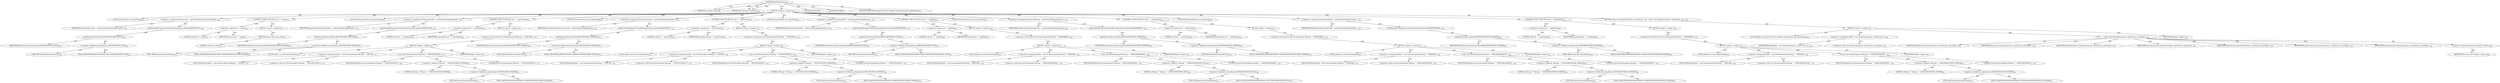 digraph "getSpecification" {  
"111669149714" [label = <(METHOD,getSpecification)<SUB>602</SUB>> ]
"115964117029" [label = <(PARAM,final String section)<SUB>602</SUB>> ]
"115964117030" [label = <(PARAM,final Attributes attributes)<SUB>603</SUB>> ]
"25769803827" [label = <(BLOCK,&lt;empty&gt;,&lt;empty&gt;)<SUB>604</SUB>> ]
"94489280539" [label = <(LOCAL,String name: java.lang.String)<SUB>608</SUB>> ]
"30064771319" [label = <(&lt;operator&gt;.assignment,String name = getTrimmedString(attributes.getVa...)<SUB>608</SUB>> ]
"68719476952" [label = <(IDENTIFIER,name,String name = getTrimmedString(attributes.getVa...)<SUB>608</SUB>> ]
"30064771320" [label = <(getTrimmedString,getTrimmedString(attributes.getValue(SPECIFICAT...)<SUB>609</SUB>> ]
"30064771321" [label = <(getValue,attributes.getValue(SPECIFICATION_TITLE))<SUB>609</SUB>> ]
"68719476953" [label = <(IDENTIFIER,attributes,attributes.getValue(SPECIFICATION_TITLE))<SUB>609</SUB>> ]
"30064771322" [label = <(&lt;operator&gt;.fieldAccess,Specification.SPECIFICATION_TITLE)<SUB>609</SUB>> ]
"180388626450" [label = <(TYPE_REF,Specification,Specification)<SUB>609</SUB>> ]
"55834574895" [label = <(FIELD_IDENTIFIER,SPECIFICATION_TITLE,SPECIFICATION_TITLE)<SUB>609</SUB>> ]
"47244640286" [label = <(CONTROL_STRUCTURE,IF,if (null == name))<SUB>610</SUB>> ]
"30064771323" [label = <(&lt;operator&gt;.equals,null == name)<SUB>610</SUB>> ]
"90194313255" [label = <(LITERAL,null,null == name)<SUB>610</SUB>> ]
"68719476954" [label = <(IDENTIFIER,name,null == name)<SUB>610</SUB>> ]
"25769803828" [label = <(BLOCK,&lt;empty&gt;,&lt;empty&gt;)<SUB>610</SUB>> ]
"146028888088" [label = <(RETURN,return null;,return null;)<SUB>611</SUB>> ]
"90194313256" [label = <(LITERAL,null,return null;)<SUB>611</SUB>> ]
"94489280540" [label = <(LOCAL,String specVendor: java.lang.String)<SUB>614</SUB>> ]
"30064771324" [label = <(&lt;operator&gt;.assignment,String specVendor = getTrimmedString(attributes...)<SUB>614</SUB>> ]
"68719476955" [label = <(IDENTIFIER,specVendor,String specVendor = getTrimmedString(attributes...)<SUB>614</SUB>> ]
"30064771325" [label = <(getTrimmedString,getTrimmedString(attributes.getValue(SPECIFICAT...)<SUB>615</SUB>> ]
"30064771326" [label = <(getValue,attributes.getValue(SPECIFICATION_VENDOR))<SUB>615</SUB>> ]
"68719476956" [label = <(IDENTIFIER,attributes,attributes.getValue(SPECIFICATION_VENDOR))<SUB>615</SUB>> ]
"30064771327" [label = <(&lt;operator&gt;.fieldAccess,Specification.SPECIFICATION_VENDOR)<SUB>615</SUB>> ]
"180388626451" [label = <(TYPE_REF,Specification,Specification)<SUB>615</SUB>> ]
"55834574896" [label = <(FIELD_IDENTIFIER,SPECIFICATION_VENDOR,SPECIFICATION_VENDOR)<SUB>615</SUB>> ]
"47244640287" [label = <(CONTROL_STRUCTURE,IF,if (null == specVendor))<SUB>616</SUB>> ]
"30064771328" [label = <(&lt;operator&gt;.equals,null == specVendor)<SUB>616</SUB>> ]
"90194313257" [label = <(LITERAL,null,null == specVendor)<SUB>616</SUB>> ]
"68719476957" [label = <(IDENTIFIER,specVendor,null == specVendor)<SUB>616</SUB>> ]
"25769803829" [label = <(BLOCK,&lt;empty&gt;,&lt;empty&gt;)<SUB>616</SUB>> ]
"30064771329" [label = <(&lt;operator&gt;.throw,throw new ParseException(&quot;Missing &quot; + SPECIFICA...)<SUB>617</SUB>> ]
"25769803830" [label = <(BLOCK,&lt;empty&gt;,&lt;empty&gt;)<SUB>617</SUB>> ]
"94489280541" [label = <(LOCAL,$obj1: java.text.ParseException)<SUB>617</SUB>> ]
"30064771330" [label = <(&lt;operator&gt;.assignment,$obj1 = new ParseException(&quot;Missing &quot; + SPECIFI...)<SUB>617</SUB>> ]
"68719476958" [label = <(IDENTIFIER,$obj1,$obj1 = new ParseException(&quot;Missing &quot; + SPECIFI...)<SUB>617</SUB>> ]
"30064771331" [label = <(&lt;operator&gt;.alloc,new ParseException(&quot;Missing &quot; + SPECIFICATION_V...)<SUB>617</SUB>> ]
"30064771332" [label = <(&lt;init&gt;,new ParseException(&quot;Missing &quot; + SPECIFICATION_V...)<SUB>617</SUB>> ]
"68719476959" [label = <(IDENTIFIER,$obj1,new ParseException(&quot;Missing &quot; + SPECIFICATION_V...)<SUB>617</SUB>> ]
"30064771333" [label = <(&lt;operator&gt;.addition,&quot;Missing &quot; + SPECIFICATION_VENDOR)<SUB>617</SUB>> ]
"90194313258" [label = <(LITERAL,&quot;Missing &quot;,&quot;Missing &quot; + SPECIFICATION_VENDOR)<SUB>617</SUB>> ]
"30064771334" [label = <(&lt;operator&gt;.fieldAccess,Specification.SPECIFICATION_VENDOR)<SUB>617</SUB>> ]
"180388626452" [label = <(TYPE_REF,Specification,Specification)<SUB>617</SUB>> ]
"55834574897" [label = <(FIELD_IDENTIFIER,SPECIFICATION_VENDOR,SPECIFICATION_VENDOR)<SUB>617</SUB>> ]
"90194313259" [label = <(LITERAL,0,new ParseException(&quot;Missing &quot; + SPECIFICATION_V...)<SUB>617</SUB>> ]
"68719476960" [label = <(IDENTIFIER,$obj1,&lt;empty&gt;)<SUB>617</SUB>> ]
"94489280542" [label = <(LOCAL,String specVersion: java.lang.String)<SUB>620</SUB>> ]
"30064771335" [label = <(&lt;operator&gt;.assignment,String specVersion = getTrimmedString(attribute...)<SUB>620</SUB>> ]
"68719476961" [label = <(IDENTIFIER,specVersion,String specVersion = getTrimmedString(attribute...)<SUB>620</SUB>> ]
"30064771336" [label = <(getTrimmedString,getTrimmedString(attributes.getValue(SPECIFICAT...)<SUB>621</SUB>> ]
"30064771337" [label = <(getValue,attributes.getValue(SPECIFICATION_VERSION))<SUB>621</SUB>> ]
"68719476962" [label = <(IDENTIFIER,attributes,attributes.getValue(SPECIFICATION_VERSION))<SUB>621</SUB>> ]
"30064771338" [label = <(&lt;operator&gt;.fieldAccess,Specification.SPECIFICATION_VERSION)<SUB>621</SUB>> ]
"180388626453" [label = <(TYPE_REF,Specification,Specification)<SUB>621</SUB>> ]
"55834574898" [label = <(FIELD_IDENTIFIER,SPECIFICATION_VERSION,SPECIFICATION_VERSION)<SUB>621</SUB>> ]
"47244640288" [label = <(CONTROL_STRUCTURE,IF,if (null == specVersion))<SUB>622</SUB>> ]
"30064771339" [label = <(&lt;operator&gt;.equals,null == specVersion)<SUB>622</SUB>> ]
"90194313260" [label = <(LITERAL,null,null == specVersion)<SUB>622</SUB>> ]
"68719476963" [label = <(IDENTIFIER,specVersion,null == specVersion)<SUB>622</SUB>> ]
"25769803831" [label = <(BLOCK,&lt;empty&gt;,&lt;empty&gt;)<SUB>622</SUB>> ]
"30064771340" [label = <(&lt;operator&gt;.throw,throw new ParseException(&quot;Missing &quot; + SPECIFICA...)<SUB>623</SUB>> ]
"25769803832" [label = <(BLOCK,&lt;empty&gt;,&lt;empty&gt;)<SUB>623</SUB>> ]
"94489280543" [label = <(LOCAL,$obj2: java.text.ParseException)<SUB>623</SUB>> ]
"30064771341" [label = <(&lt;operator&gt;.assignment,$obj2 = new ParseException(&quot;Missing &quot; + SPECIFI...)<SUB>623</SUB>> ]
"68719476964" [label = <(IDENTIFIER,$obj2,$obj2 = new ParseException(&quot;Missing &quot; + SPECIFI...)<SUB>623</SUB>> ]
"30064771342" [label = <(&lt;operator&gt;.alloc,new ParseException(&quot;Missing &quot; + SPECIFICATION_V...)<SUB>623</SUB>> ]
"30064771343" [label = <(&lt;init&gt;,new ParseException(&quot;Missing &quot; + SPECIFICATION_V...)<SUB>623</SUB>> ]
"68719476965" [label = <(IDENTIFIER,$obj2,new ParseException(&quot;Missing &quot; + SPECIFICATION_V...)<SUB>623</SUB>> ]
"30064771344" [label = <(&lt;operator&gt;.addition,&quot;Missing &quot; + SPECIFICATION_VERSION)<SUB>623</SUB>> ]
"90194313261" [label = <(LITERAL,&quot;Missing &quot;,&quot;Missing &quot; + SPECIFICATION_VERSION)<SUB>623</SUB>> ]
"30064771345" [label = <(&lt;operator&gt;.fieldAccess,Specification.SPECIFICATION_VERSION)<SUB>623</SUB>> ]
"180388626454" [label = <(TYPE_REF,Specification,Specification)<SUB>623</SUB>> ]
"55834574899" [label = <(FIELD_IDENTIFIER,SPECIFICATION_VERSION,SPECIFICATION_VERSION)<SUB>623</SUB>> ]
"90194313262" [label = <(LITERAL,0,new ParseException(&quot;Missing &quot; + SPECIFICATION_V...)<SUB>623</SUB>> ]
"68719476966" [label = <(IDENTIFIER,$obj2,&lt;empty&gt;)<SUB>623</SUB>> ]
"94489280544" [label = <(LOCAL,String impTitle: java.lang.String)<SUB>626</SUB>> ]
"30064771346" [label = <(&lt;operator&gt;.assignment,String impTitle = getTrimmedString(attributes.g...)<SUB>626</SUB>> ]
"68719476967" [label = <(IDENTIFIER,impTitle,String impTitle = getTrimmedString(attributes.g...)<SUB>626</SUB>> ]
"30064771347" [label = <(getTrimmedString,getTrimmedString(attributes.getValue(IMPLEMENTA...)<SUB>627</SUB>> ]
"30064771348" [label = <(getValue,attributes.getValue(IMPLEMENTATION_TITLE))<SUB>627</SUB>> ]
"68719476968" [label = <(IDENTIFIER,attributes,attributes.getValue(IMPLEMENTATION_TITLE))<SUB>627</SUB>> ]
"30064771349" [label = <(&lt;operator&gt;.fieldAccess,Specification.IMPLEMENTATION_TITLE)<SUB>627</SUB>> ]
"180388626455" [label = <(TYPE_REF,Specification,Specification)<SUB>627</SUB>> ]
"55834574900" [label = <(FIELD_IDENTIFIER,IMPLEMENTATION_TITLE,IMPLEMENTATION_TITLE)<SUB>627</SUB>> ]
"47244640289" [label = <(CONTROL_STRUCTURE,IF,if (null == impTitle))<SUB>628</SUB>> ]
"30064771350" [label = <(&lt;operator&gt;.equals,null == impTitle)<SUB>628</SUB>> ]
"90194313263" [label = <(LITERAL,null,null == impTitle)<SUB>628</SUB>> ]
"68719476969" [label = <(IDENTIFIER,impTitle,null == impTitle)<SUB>628</SUB>> ]
"25769803833" [label = <(BLOCK,&lt;empty&gt;,&lt;empty&gt;)<SUB>628</SUB>> ]
"30064771351" [label = <(&lt;operator&gt;.throw,throw new ParseException(&quot;Missing &quot; + IMPLEMENT...)<SUB>629</SUB>> ]
"25769803834" [label = <(BLOCK,&lt;empty&gt;,&lt;empty&gt;)<SUB>629</SUB>> ]
"94489280545" [label = <(LOCAL,$obj3: java.text.ParseException)<SUB>629</SUB>> ]
"30064771352" [label = <(&lt;operator&gt;.assignment,$obj3 = new ParseException(&quot;Missing &quot; + IMPLEME...)<SUB>629</SUB>> ]
"68719476970" [label = <(IDENTIFIER,$obj3,$obj3 = new ParseException(&quot;Missing &quot; + IMPLEME...)<SUB>629</SUB>> ]
"30064771353" [label = <(&lt;operator&gt;.alloc,new ParseException(&quot;Missing &quot; + IMPLEMENTATION_...)<SUB>629</SUB>> ]
"30064771354" [label = <(&lt;init&gt;,new ParseException(&quot;Missing &quot; + IMPLEMENTATION_...)<SUB>629</SUB>> ]
"68719476971" [label = <(IDENTIFIER,$obj3,new ParseException(&quot;Missing &quot; + IMPLEMENTATION_...)<SUB>629</SUB>> ]
"30064771355" [label = <(&lt;operator&gt;.addition,&quot;Missing &quot; + IMPLEMENTATION_TITLE)<SUB>629</SUB>> ]
"90194313264" [label = <(LITERAL,&quot;Missing &quot;,&quot;Missing &quot; + IMPLEMENTATION_TITLE)<SUB>629</SUB>> ]
"30064771356" [label = <(&lt;operator&gt;.fieldAccess,Specification.IMPLEMENTATION_TITLE)<SUB>629</SUB>> ]
"180388626456" [label = <(TYPE_REF,Specification,Specification)<SUB>629</SUB>> ]
"55834574901" [label = <(FIELD_IDENTIFIER,IMPLEMENTATION_TITLE,IMPLEMENTATION_TITLE)<SUB>629</SUB>> ]
"90194313265" [label = <(LITERAL,0,new ParseException(&quot;Missing &quot; + IMPLEMENTATION_...)<SUB>629</SUB>> ]
"68719476972" [label = <(IDENTIFIER,$obj3,&lt;empty&gt;)<SUB>629</SUB>> ]
"94489280546" [label = <(LOCAL,String impVersion: java.lang.String)<SUB>632</SUB>> ]
"30064771357" [label = <(&lt;operator&gt;.assignment,String impVersion = getTrimmedString(attributes...)<SUB>632</SUB>> ]
"68719476973" [label = <(IDENTIFIER,impVersion,String impVersion = getTrimmedString(attributes...)<SUB>632</SUB>> ]
"30064771358" [label = <(getTrimmedString,getTrimmedString(attributes.getValue(IMPLEMENTA...)<SUB>633</SUB>> ]
"30064771359" [label = <(getValue,attributes.getValue(IMPLEMENTATION_VERSION))<SUB>633</SUB>> ]
"68719476974" [label = <(IDENTIFIER,attributes,attributes.getValue(IMPLEMENTATION_VERSION))<SUB>633</SUB>> ]
"30064771360" [label = <(&lt;operator&gt;.fieldAccess,Specification.IMPLEMENTATION_VERSION)<SUB>633</SUB>> ]
"180388626457" [label = <(TYPE_REF,Specification,Specification)<SUB>633</SUB>> ]
"55834574902" [label = <(FIELD_IDENTIFIER,IMPLEMENTATION_VERSION,IMPLEMENTATION_VERSION)<SUB>633</SUB>> ]
"47244640290" [label = <(CONTROL_STRUCTURE,IF,if (null == impVersion))<SUB>634</SUB>> ]
"30064771361" [label = <(&lt;operator&gt;.equals,null == impVersion)<SUB>634</SUB>> ]
"90194313266" [label = <(LITERAL,null,null == impVersion)<SUB>634</SUB>> ]
"68719476975" [label = <(IDENTIFIER,impVersion,null == impVersion)<SUB>634</SUB>> ]
"25769803835" [label = <(BLOCK,&lt;empty&gt;,&lt;empty&gt;)<SUB>634</SUB>> ]
"30064771362" [label = <(&lt;operator&gt;.throw,throw new ParseException(&quot;Missing &quot; + IMPLEMENT...)<SUB>635</SUB>> ]
"25769803836" [label = <(BLOCK,&lt;empty&gt;,&lt;empty&gt;)<SUB>635</SUB>> ]
"94489280547" [label = <(LOCAL,$obj4: java.text.ParseException)<SUB>635</SUB>> ]
"30064771363" [label = <(&lt;operator&gt;.assignment,$obj4 = new ParseException(&quot;Missing &quot; + IMPLEME...)<SUB>635</SUB>> ]
"68719476976" [label = <(IDENTIFIER,$obj4,$obj4 = new ParseException(&quot;Missing &quot; + IMPLEME...)<SUB>635</SUB>> ]
"30064771364" [label = <(&lt;operator&gt;.alloc,new ParseException(&quot;Missing &quot; + IMPLEMENTATION_...)<SUB>635</SUB>> ]
"30064771365" [label = <(&lt;init&gt;,new ParseException(&quot;Missing &quot; + IMPLEMENTATION_...)<SUB>635</SUB>> ]
"68719476977" [label = <(IDENTIFIER,$obj4,new ParseException(&quot;Missing &quot; + IMPLEMENTATION_...)<SUB>635</SUB>> ]
"30064771366" [label = <(&lt;operator&gt;.addition,&quot;Missing &quot; + IMPLEMENTATION_VERSION)<SUB>635</SUB>> ]
"90194313267" [label = <(LITERAL,&quot;Missing &quot;,&quot;Missing &quot; + IMPLEMENTATION_VERSION)<SUB>635</SUB>> ]
"30064771367" [label = <(&lt;operator&gt;.fieldAccess,Specification.IMPLEMENTATION_VERSION)<SUB>635</SUB>> ]
"180388626458" [label = <(TYPE_REF,Specification,Specification)<SUB>635</SUB>> ]
"55834574903" [label = <(FIELD_IDENTIFIER,IMPLEMENTATION_VERSION,IMPLEMENTATION_VERSION)<SUB>635</SUB>> ]
"90194313268" [label = <(LITERAL,0,new ParseException(&quot;Missing &quot; + IMPLEMENTATION_...)<SUB>635</SUB>> ]
"68719476978" [label = <(IDENTIFIER,$obj4,&lt;empty&gt;)<SUB>635</SUB>> ]
"94489280548" [label = <(LOCAL,String impVendor: java.lang.String)<SUB>638</SUB>> ]
"30064771368" [label = <(&lt;operator&gt;.assignment,String impVendor = getTrimmedString(attributes....)<SUB>638</SUB>> ]
"68719476979" [label = <(IDENTIFIER,impVendor,String impVendor = getTrimmedString(attributes....)<SUB>638</SUB>> ]
"30064771369" [label = <(getTrimmedString,getTrimmedString(attributes.getValue(IMPLEMENTA...)<SUB>639</SUB>> ]
"30064771370" [label = <(getValue,attributes.getValue(IMPLEMENTATION_VENDOR))<SUB>639</SUB>> ]
"68719476980" [label = <(IDENTIFIER,attributes,attributes.getValue(IMPLEMENTATION_VENDOR))<SUB>639</SUB>> ]
"30064771371" [label = <(&lt;operator&gt;.fieldAccess,Specification.IMPLEMENTATION_VENDOR)<SUB>639</SUB>> ]
"180388626459" [label = <(TYPE_REF,Specification,Specification)<SUB>639</SUB>> ]
"55834574904" [label = <(FIELD_IDENTIFIER,IMPLEMENTATION_VENDOR,IMPLEMENTATION_VENDOR)<SUB>639</SUB>> ]
"47244640291" [label = <(CONTROL_STRUCTURE,IF,if (null == impVendor))<SUB>640</SUB>> ]
"30064771372" [label = <(&lt;operator&gt;.equals,null == impVendor)<SUB>640</SUB>> ]
"90194313269" [label = <(LITERAL,null,null == impVendor)<SUB>640</SUB>> ]
"68719476981" [label = <(IDENTIFIER,impVendor,null == impVendor)<SUB>640</SUB>> ]
"25769803837" [label = <(BLOCK,&lt;empty&gt;,&lt;empty&gt;)<SUB>640</SUB>> ]
"30064771373" [label = <(&lt;operator&gt;.throw,throw new ParseException(&quot;Missing &quot; + IMPLEMENT...)<SUB>641</SUB>> ]
"25769803838" [label = <(BLOCK,&lt;empty&gt;,&lt;empty&gt;)<SUB>641</SUB>> ]
"94489280549" [label = <(LOCAL,$obj5: java.text.ParseException)<SUB>641</SUB>> ]
"30064771374" [label = <(&lt;operator&gt;.assignment,$obj5 = new ParseException(&quot;Missing &quot; + IMPLEME...)<SUB>641</SUB>> ]
"68719476982" [label = <(IDENTIFIER,$obj5,$obj5 = new ParseException(&quot;Missing &quot; + IMPLEME...)<SUB>641</SUB>> ]
"30064771375" [label = <(&lt;operator&gt;.alloc,new ParseException(&quot;Missing &quot; + IMPLEMENTATION_...)<SUB>641</SUB>> ]
"30064771376" [label = <(&lt;init&gt;,new ParseException(&quot;Missing &quot; + IMPLEMENTATION_...)<SUB>641</SUB>> ]
"68719476983" [label = <(IDENTIFIER,$obj5,new ParseException(&quot;Missing &quot; + IMPLEMENTATION_...)<SUB>641</SUB>> ]
"30064771377" [label = <(&lt;operator&gt;.addition,&quot;Missing &quot; + IMPLEMENTATION_VENDOR)<SUB>641</SUB>> ]
"90194313270" [label = <(LITERAL,&quot;Missing &quot;,&quot;Missing &quot; + IMPLEMENTATION_VENDOR)<SUB>641</SUB>> ]
"30064771378" [label = <(&lt;operator&gt;.fieldAccess,Specification.IMPLEMENTATION_VENDOR)<SUB>641</SUB>> ]
"180388626460" [label = <(TYPE_REF,Specification,Specification)<SUB>641</SUB>> ]
"55834574905" [label = <(FIELD_IDENTIFIER,IMPLEMENTATION_VENDOR,IMPLEMENTATION_VENDOR)<SUB>641</SUB>> ]
"90194313271" [label = <(LITERAL,0,new ParseException(&quot;Missing &quot; + IMPLEMENTATION_...)<SUB>641</SUB>> ]
"68719476984" [label = <(IDENTIFIER,$obj5,&lt;empty&gt;)<SUB>641</SUB>> ]
"146028888089" [label = <(RETURN,return new Specification(name, specVersion, spe...,return new Specification(name, specVersion, spe...)<SUB>644</SUB>> ]
"25769803839" [label = <(BLOCK,&lt;empty&gt;,&lt;empty&gt;)<SUB>644</SUB>> ]
"94489280550" [label = <(LOCAL,$obj6: org.apache.tools.ant.taskdefs.optional.extension.Specification)<SUB>644</SUB>> ]
"30064771379" [label = <(&lt;operator&gt;.assignment,$obj6 = new Specification(name, specVersion, sp...)<SUB>644</SUB>> ]
"68719476985" [label = <(IDENTIFIER,$obj6,$obj6 = new Specification(name, specVersion, sp...)<SUB>644</SUB>> ]
"30064771380" [label = <(&lt;operator&gt;.alloc,new Specification(name, specVersion, specVendor...)<SUB>644</SUB>> ]
"30064771381" [label = <(&lt;init&gt;,new Specification(name, specVersion, specVendor...)<SUB>644</SUB>> ]
"68719476986" [label = <(IDENTIFIER,$obj6,new Specification(name, specVersion, specVendor...)<SUB>644</SUB>> ]
"68719476987" [label = <(IDENTIFIER,name,new Specification(name, specVersion, specVendor...)<SUB>644</SUB>> ]
"68719476988" [label = <(IDENTIFIER,specVersion,new Specification(name, specVersion, specVendor...)<SUB>644</SUB>> ]
"68719476989" [label = <(IDENTIFIER,specVendor,new Specification(name, specVersion, specVendor...)<SUB>644</SUB>> ]
"68719476990" [label = <(IDENTIFIER,impTitle,new Specification(name, specVersion, specVendor...)<SUB>645</SUB>> ]
"68719476991" [label = <(IDENTIFIER,impVersion,new Specification(name, specVersion, specVendor...)<SUB>645</SUB>> ]
"68719476992" [label = <(IDENTIFIER,impVendor,new Specification(name, specVersion, specVendor...)<SUB>645</SUB>> ]
"30064771382" [label = <(&lt;operator&gt;.arrayInitializer,new String[] { section })<SUB>646</SUB>> ]
"68719476993" [label = <(IDENTIFIER,section,new String[] { section })<SUB>646</SUB>> ]
"68719476994" [label = <(IDENTIFIER,$obj6,&lt;empty&gt;)<SUB>644</SUB>> ]
"133143986241" [label = <(MODIFIER,PRIVATE)> ]
"133143986242" [label = <(MODIFIER,STATIC)> ]
"128849018898" [label = <(METHOD_RETURN,org.apache.tools.ant.taskdefs.optional.extension.Specification)<SUB>602</SUB>> ]
  "111669149714" -> "115964117029"  [ label = "AST: "] 
  "111669149714" -> "115964117030"  [ label = "AST: "] 
  "111669149714" -> "25769803827"  [ label = "AST: "] 
  "111669149714" -> "133143986241"  [ label = "AST: "] 
  "111669149714" -> "133143986242"  [ label = "AST: "] 
  "111669149714" -> "128849018898"  [ label = "AST: "] 
  "25769803827" -> "94489280539"  [ label = "AST: "] 
  "25769803827" -> "30064771319"  [ label = "AST: "] 
  "25769803827" -> "47244640286"  [ label = "AST: "] 
  "25769803827" -> "94489280540"  [ label = "AST: "] 
  "25769803827" -> "30064771324"  [ label = "AST: "] 
  "25769803827" -> "47244640287"  [ label = "AST: "] 
  "25769803827" -> "94489280542"  [ label = "AST: "] 
  "25769803827" -> "30064771335"  [ label = "AST: "] 
  "25769803827" -> "47244640288"  [ label = "AST: "] 
  "25769803827" -> "94489280544"  [ label = "AST: "] 
  "25769803827" -> "30064771346"  [ label = "AST: "] 
  "25769803827" -> "47244640289"  [ label = "AST: "] 
  "25769803827" -> "94489280546"  [ label = "AST: "] 
  "25769803827" -> "30064771357"  [ label = "AST: "] 
  "25769803827" -> "47244640290"  [ label = "AST: "] 
  "25769803827" -> "94489280548"  [ label = "AST: "] 
  "25769803827" -> "30064771368"  [ label = "AST: "] 
  "25769803827" -> "47244640291"  [ label = "AST: "] 
  "25769803827" -> "146028888089"  [ label = "AST: "] 
  "30064771319" -> "68719476952"  [ label = "AST: "] 
  "30064771319" -> "30064771320"  [ label = "AST: "] 
  "30064771320" -> "30064771321"  [ label = "AST: "] 
  "30064771321" -> "68719476953"  [ label = "AST: "] 
  "30064771321" -> "30064771322"  [ label = "AST: "] 
  "30064771322" -> "180388626450"  [ label = "AST: "] 
  "30064771322" -> "55834574895"  [ label = "AST: "] 
  "47244640286" -> "30064771323"  [ label = "AST: "] 
  "47244640286" -> "25769803828"  [ label = "AST: "] 
  "30064771323" -> "90194313255"  [ label = "AST: "] 
  "30064771323" -> "68719476954"  [ label = "AST: "] 
  "25769803828" -> "146028888088"  [ label = "AST: "] 
  "146028888088" -> "90194313256"  [ label = "AST: "] 
  "30064771324" -> "68719476955"  [ label = "AST: "] 
  "30064771324" -> "30064771325"  [ label = "AST: "] 
  "30064771325" -> "30064771326"  [ label = "AST: "] 
  "30064771326" -> "68719476956"  [ label = "AST: "] 
  "30064771326" -> "30064771327"  [ label = "AST: "] 
  "30064771327" -> "180388626451"  [ label = "AST: "] 
  "30064771327" -> "55834574896"  [ label = "AST: "] 
  "47244640287" -> "30064771328"  [ label = "AST: "] 
  "47244640287" -> "25769803829"  [ label = "AST: "] 
  "30064771328" -> "90194313257"  [ label = "AST: "] 
  "30064771328" -> "68719476957"  [ label = "AST: "] 
  "25769803829" -> "30064771329"  [ label = "AST: "] 
  "30064771329" -> "25769803830"  [ label = "AST: "] 
  "25769803830" -> "94489280541"  [ label = "AST: "] 
  "25769803830" -> "30064771330"  [ label = "AST: "] 
  "25769803830" -> "30064771332"  [ label = "AST: "] 
  "25769803830" -> "68719476960"  [ label = "AST: "] 
  "30064771330" -> "68719476958"  [ label = "AST: "] 
  "30064771330" -> "30064771331"  [ label = "AST: "] 
  "30064771332" -> "68719476959"  [ label = "AST: "] 
  "30064771332" -> "30064771333"  [ label = "AST: "] 
  "30064771332" -> "90194313259"  [ label = "AST: "] 
  "30064771333" -> "90194313258"  [ label = "AST: "] 
  "30064771333" -> "30064771334"  [ label = "AST: "] 
  "30064771334" -> "180388626452"  [ label = "AST: "] 
  "30064771334" -> "55834574897"  [ label = "AST: "] 
  "30064771335" -> "68719476961"  [ label = "AST: "] 
  "30064771335" -> "30064771336"  [ label = "AST: "] 
  "30064771336" -> "30064771337"  [ label = "AST: "] 
  "30064771337" -> "68719476962"  [ label = "AST: "] 
  "30064771337" -> "30064771338"  [ label = "AST: "] 
  "30064771338" -> "180388626453"  [ label = "AST: "] 
  "30064771338" -> "55834574898"  [ label = "AST: "] 
  "47244640288" -> "30064771339"  [ label = "AST: "] 
  "47244640288" -> "25769803831"  [ label = "AST: "] 
  "30064771339" -> "90194313260"  [ label = "AST: "] 
  "30064771339" -> "68719476963"  [ label = "AST: "] 
  "25769803831" -> "30064771340"  [ label = "AST: "] 
  "30064771340" -> "25769803832"  [ label = "AST: "] 
  "25769803832" -> "94489280543"  [ label = "AST: "] 
  "25769803832" -> "30064771341"  [ label = "AST: "] 
  "25769803832" -> "30064771343"  [ label = "AST: "] 
  "25769803832" -> "68719476966"  [ label = "AST: "] 
  "30064771341" -> "68719476964"  [ label = "AST: "] 
  "30064771341" -> "30064771342"  [ label = "AST: "] 
  "30064771343" -> "68719476965"  [ label = "AST: "] 
  "30064771343" -> "30064771344"  [ label = "AST: "] 
  "30064771343" -> "90194313262"  [ label = "AST: "] 
  "30064771344" -> "90194313261"  [ label = "AST: "] 
  "30064771344" -> "30064771345"  [ label = "AST: "] 
  "30064771345" -> "180388626454"  [ label = "AST: "] 
  "30064771345" -> "55834574899"  [ label = "AST: "] 
  "30064771346" -> "68719476967"  [ label = "AST: "] 
  "30064771346" -> "30064771347"  [ label = "AST: "] 
  "30064771347" -> "30064771348"  [ label = "AST: "] 
  "30064771348" -> "68719476968"  [ label = "AST: "] 
  "30064771348" -> "30064771349"  [ label = "AST: "] 
  "30064771349" -> "180388626455"  [ label = "AST: "] 
  "30064771349" -> "55834574900"  [ label = "AST: "] 
  "47244640289" -> "30064771350"  [ label = "AST: "] 
  "47244640289" -> "25769803833"  [ label = "AST: "] 
  "30064771350" -> "90194313263"  [ label = "AST: "] 
  "30064771350" -> "68719476969"  [ label = "AST: "] 
  "25769803833" -> "30064771351"  [ label = "AST: "] 
  "30064771351" -> "25769803834"  [ label = "AST: "] 
  "25769803834" -> "94489280545"  [ label = "AST: "] 
  "25769803834" -> "30064771352"  [ label = "AST: "] 
  "25769803834" -> "30064771354"  [ label = "AST: "] 
  "25769803834" -> "68719476972"  [ label = "AST: "] 
  "30064771352" -> "68719476970"  [ label = "AST: "] 
  "30064771352" -> "30064771353"  [ label = "AST: "] 
  "30064771354" -> "68719476971"  [ label = "AST: "] 
  "30064771354" -> "30064771355"  [ label = "AST: "] 
  "30064771354" -> "90194313265"  [ label = "AST: "] 
  "30064771355" -> "90194313264"  [ label = "AST: "] 
  "30064771355" -> "30064771356"  [ label = "AST: "] 
  "30064771356" -> "180388626456"  [ label = "AST: "] 
  "30064771356" -> "55834574901"  [ label = "AST: "] 
  "30064771357" -> "68719476973"  [ label = "AST: "] 
  "30064771357" -> "30064771358"  [ label = "AST: "] 
  "30064771358" -> "30064771359"  [ label = "AST: "] 
  "30064771359" -> "68719476974"  [ label = "AST: "] 
  "30064771359" -> "30064771360"  [ label = "AST: "] 
  "30064771360" -> "180388626457"  [ label = "AST: "] 
  "30064771360" -> "55834574902"  [ label = "AST: "] 
  "47244640290" -> "30064771361"  [ label = "AST: "] 
  "47244640290" -> "25769803835"  [ label = "AST: "] 
  "30064771361" -> "90194313266"  [ label = "AST: "] 
  "30064771361" -> "68719476975"  [ label = "AST: "] 
  "25769803835" -> "30064771362"  [ label = "AST: "] 
  "30064771362" -> "25769803836"  [ label = "AST: "] 
  "25769803836" -> "94489280547"  [ label = "AST: "] 
  "25769803836" -> "30064771363"  [ label = "AST: "] 
  "25769803836" -> "30064771365"  [ label = "AST: "] 
  "25769803836" -> "68719476978"  [ label = "AST: "] 
  "30064771363" -> "68719476976"  [ label = "AST: "] 
  "30064771363" -> "30064771364"  [ label = "AST: "] 
  "30064771365" -> "68719476977"  [ label = "AST: "] 
  "30064771365" -> "30064771366"  [ label = "AST: "] 
  "30064771365" -> "90194313268"  [ label = "AST: "] 
  "30064771366" -> "90194313267"  [ label = "AST: "] 
  "30064771366" -> "30064771367"  [ label = "AST: "] 
  "30064771367" -> "180388626458"  [ label = "AST: "] 
  "30064771367" -> "55834574903"  [ label = "AST: "] 
  "30064771368" -> "68719476979"  [ label = "AST: "] 
  "30064771368" -> "30064771369"  [ label = "AST: "] 
  "30064771369" -> "30064771370"  [ label = "AST: "] 
  "30064771370" -> "68719476980"  [ label = "AST: "] 
  "30064771370" -> "30064771371"  [ label = "AST: "] 
  "30064771371" -> "180388626459"  [ label = "AST: "] 
  "30064771371" -> "55834574904"  [ label = "AST: "] 
  "47244640291" -> "30064771372"  [ label = "AST: "] 
  "47244640291" -> "25769803837"  [ label = "AST: "] 
  "30064771372" -> "90194313269"  [ label = "AST: "] 
  "30064771372" -> "68719476981"  [ label = "AST: "] 
  "25769803837" -> "30064771373"  [ label = "AST: "] 
  "30064771373" -> "25769803838"  [ label = "AST: "] 
  "25769803838" -> "94489280549"  [ label = "AST: "] 
  "25769803838" -> "30064771374"  [ label = "AST: "] 
  "25769803838" -> "30064771376"  [ label = "AST: "] 
  "25769803838" -> "68719476984"  [ label = "AST: "] 
  "30064771374" -> "68719476982"  [ label = "AST: "] 
  "30064771374" -> "30064771375"  [ label = "AST: "] 
  "30064771376" -> "68719476983"  [ label = "AST: "] 
  "30064771376" -> "30064771377"  [ label = "AST: "] 
  "30064771376" -> "90194313271"  [ label = "AST: "] 
  "30064771377" -> "90194313270"  [ label = "AST: "] 
  "30064771377" -> "30064771378"  [ label = "AST: "] 
  "30064771378" -> "180388626460"  [ label = "AST: "] 
  "30064771378" -> "55834574905"  [ label = "AST: "] 
  "146028888089" -> "25769803839"  [ label = "AST: "] 
  "25769803839" -> "94489280550"  [ label = "AST: "] 
  "25769803839" -> "30064771379"  [ label = "AST: "] 
  "25769803839" -> "30064771381"  [ label = "AST: "] 
  "25769803839" -> "68719476994"  [ label = "AST: "] 
  "30064771379" -> "68719476985"  [ label = "AST: "] 
  "30064771379" -> "30064771380"  [ label = "AST: "] 
  "30064771381" -> "68719476986"  [ label = "AST: "] 
  "30064771381" -> "68719476987"  [ label = "AST: "] 
  "30064771381" -> "68719476988"  [ label = "AST: "] 
  "30064771381" -> "68719476989"  [ label = "AST: "] 
  "30064771381" -> "68719476990"  [ label = "AST: "] 
  "30064771381" -> "68719476991"  [ label = "AST: "] 
  "30064771381" -> "68719476992"  [ label = "AST: "] 
  "30064771381" -> "30064771382"  [ label = "AST: "] 
  "30064771382" -> "68719476993"  [ label = "AST: "] 
  "111669149714" -> "115964117029"  [ label = "DDG: "] 
  "111669149714" -> "115964117030"  [ label = "DDG: "] 
}
